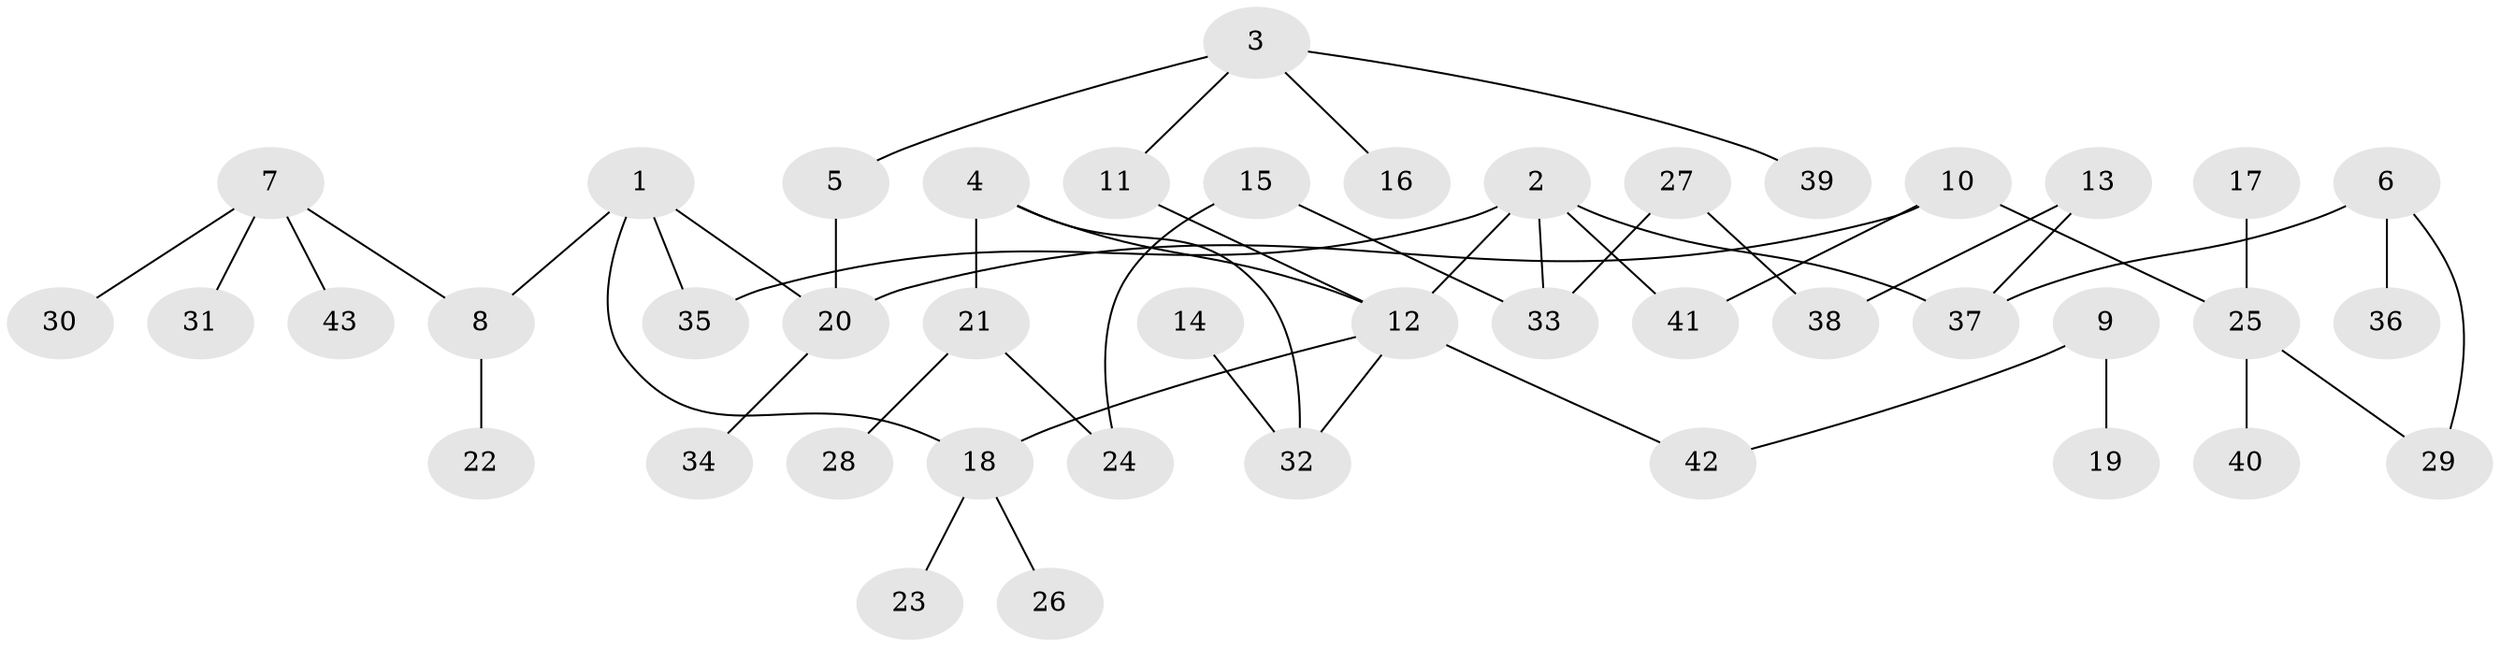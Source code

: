 // original degree distribution, {6: 0.011764705882352941, 4: 0.10588235294117647, 5: 0.058823529411764705, 3: 0.10588235294117647, 2: 0.3176470588235294, 1: 0.4}
// Generated by graph-tools (version 1.1) at 2025/36/03/04/25 23:36:05]
// undirected, 43 vertices, 49 edges
graph export_dot {
  node [color=gray90,style=filled];
  1;
  2;
  3;
  4;
  5;
  6;
  7;
  8;
  9;
  10;
  11;
  12;
  13;
  14;
  15;
  16;
  17;
  18;
  19;
  20;
  21;
  22;
  23;
  24;
  25;
  26;
  27;
  28;
  29;
  30;
  31;
  32;
  33;
  34;
  35;
  36;
  37;
  38;
  39;
  40;
  41;
  42;
  43;
  1 -- 8 [weight=1.0];
  1 -- 18 [weight=1.0];
  1 -- 20 [weight=1.0];
  1 -- 35 [weight=1.0];
  2 -- 12 [weight=1.0];
  2 -- 33 [weight=1.0];
  2 -- 35 [weight=1.0];
  2 -- 37 [weight=1.0];
  2 -- 41 [weight=1.0];
  3 -- 5 [weight=1.0];
  3 -- 11 [weight=1.0];
  3 -- 16 [weight=1.0];
  3 -- 39 [weight=1.0];
  4 -- 12 [weight=1.0];
  4 -- 21 [weight=1.0];
  4 -- 32 [weight=1.0];
  5 -- 20 [weight=1.0];
  6 -- 29 [weight=1.0];
  6 -- 36 [weight=1.0];
  6 -- 37 [weight=1.0];
  7 -- 8 [weight=1.0];
  7 -- 30 [weight=1.0];
  7 -- 31 [weight=1.0];
  7 -- 43 [weight=1.0];
  8 -- 22 [weight=1.0];
  9 -- 19 [weight=1.0];
  9 -- 42 [weight=1.0];
  10 -- 20 [weight=1.0];
  10 -- 25 [weight=1.0];
  10 -- 41 [weight=1.0];
  11 -- 12 [weight=1.0];
  12 -- 18 [weight=1.0];
  12 -- 32 [weight=1.0];
  12 -- 42 [weight=1.0];
  13 -- 37 [weight=1.0];
  13 -- 38 [weight=1.0];
  14 -- 32 [weight=1.0];
  15 -- 24 [weight=1.0];
  15 -- 33 [weight=1.0];
  17 -- 25 [weight=1.0];
  18 -- 23 [weight=1.0];
  18 -- 26 [weight=1.0];
  20 -- 34 [weight=1.0];
  21 -- 24 [weight=1.0];
  21 -- 28 [weight=1.0];
  25 -- 29 [weight=1.0];
  25 -- 40 [weight=1.0];
  27 -- 33 [weight=1.0];
  27 -- 38 [weight=1.0];
}
